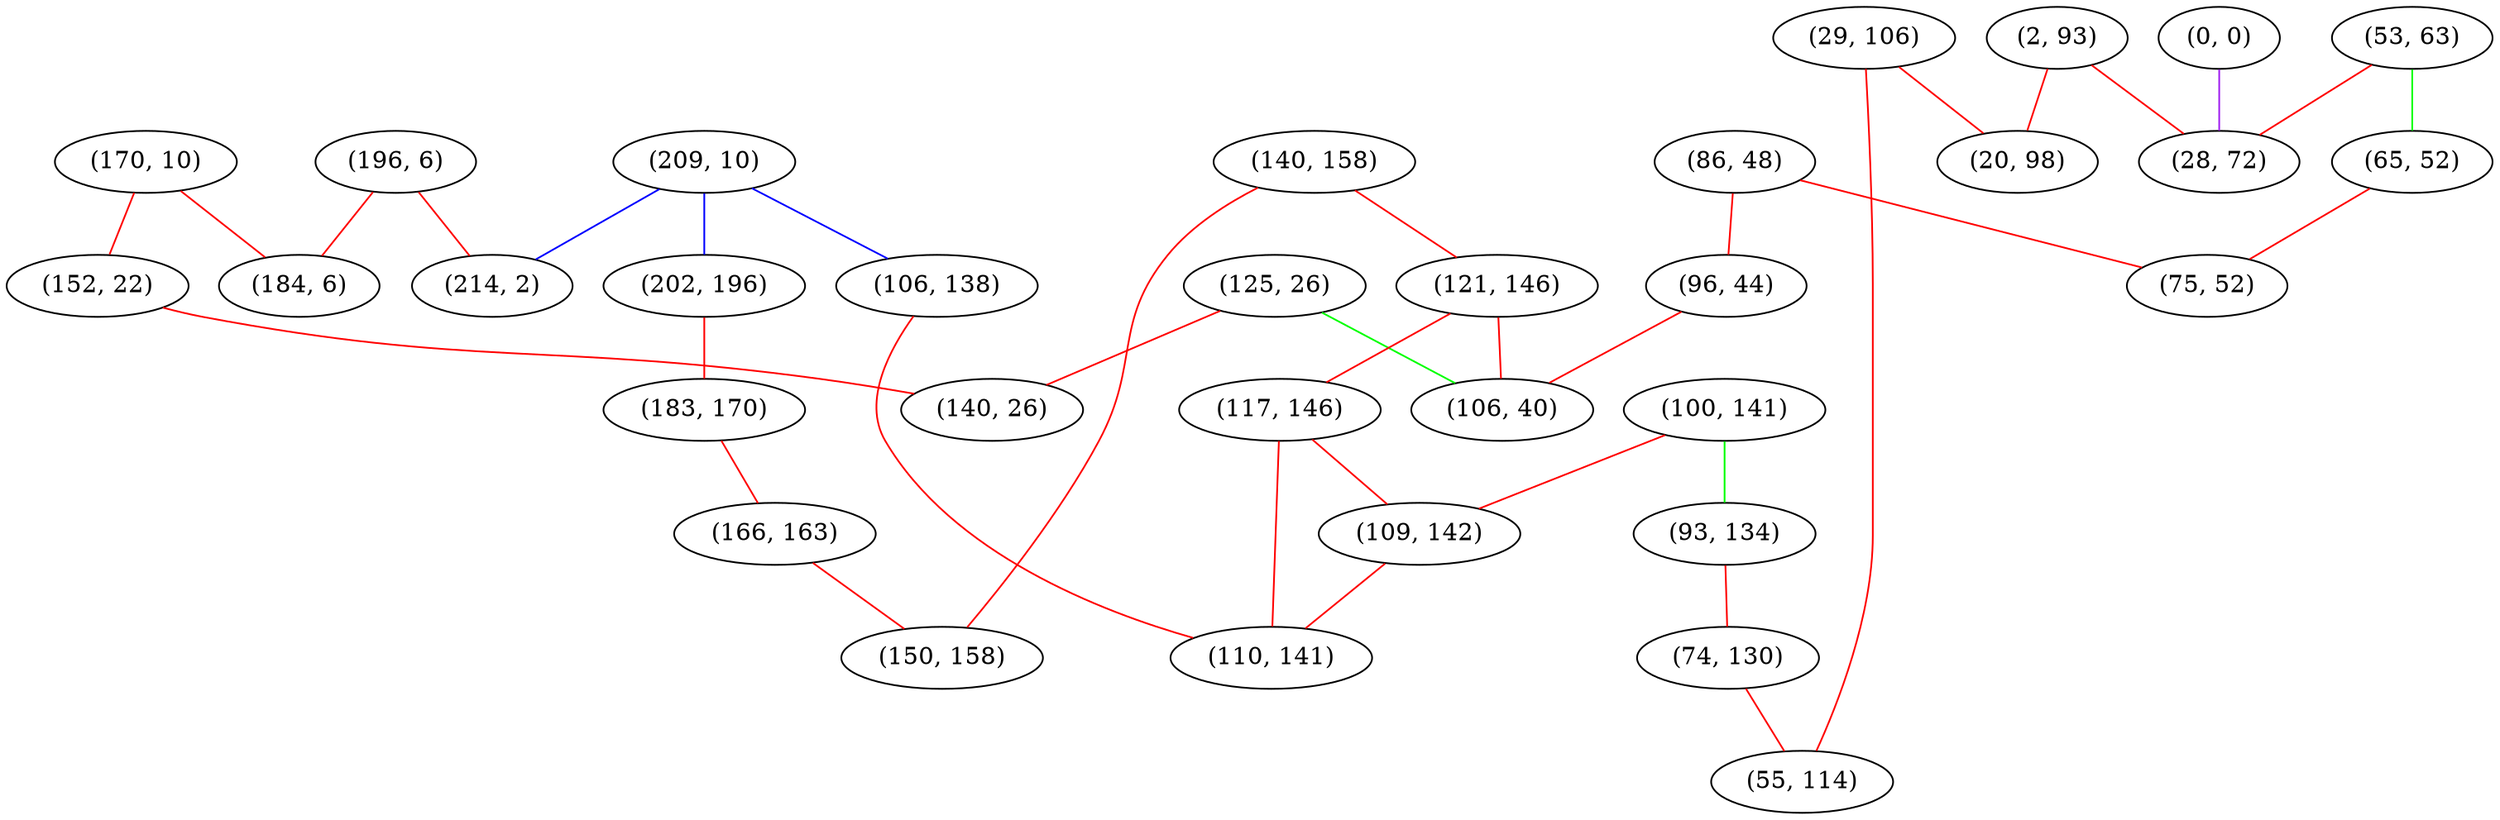 graph "" {
"(170, 10)";
"(209, 10)";
"(140, 158)";
"(29, 106)";
"(86, 48)";
"(100, 141)";
"(152, 22)";
"(125, 26)";
"(93, 134)";
"(196, 6)";
"(121, 146)";
"(53, 63)";
"(117, 146)";
"(65, 52)";
"(74, 130)";
"(2, 93)";
"(0, 0)";
"(202, 196)";
"(183, 170)";
"(106, 138)";
"(109, 142)";
"(20, 98)";
"(28, 72)";
"(75, 52)";
"(96, 44)";
"(106, 40)";
"(214, 2)";
"(140, 26)";
"(110, 141)";
"(166, 163)";
"(55, 114)";
"(184, 6)";
"(150, 158)";
"(170, 10)" -- "(152, 22)"  [color=red, key=0, weight=1];
"(170, 10)" -- "(184, 6)"  [color=red, key=0, weight=1];
"(209, 10)" -- "(214, 2)"  [color=blue, key=0, weight=3];
"(209, 10)" -- "(202, 196)"  [color=blue, key=0, weight=3];
"(209, 10)" -- "(106, 138)"  [color=blue, key=0, weight=3];
"(140, 158)" -- "(121, 146)"  [color=red, key=0, weight=1];
"(140, 158)" -- "(150, 158)"  [color=red, key=0, weight=1];
"(29, 106)" -- "(20, 98)"  [color=red, key=0, weight=1];
"(29, 106)" -- "(55, 114)"  [color=red, key=0, weight=1];
"(86, 48)" -- "(75, 52)"  [color=red, key=0, weight=1];
"(86, 48)" -- "(96, 44)"  [color=red, key=0, weight=1];
"(100, 141)" -- "(109, 142)"  [color=red, key=0, weight=1];
"(100, 141)" -- "(93, 134)"  [color=green, key=0, weight=2];
"(152, 22)" -- "(140, 26)"  [color=red, key=0, weight=1];
"(125, 26)" -- "(106, 40)"  [color=green, key=0, weight=2];
"(125, 26)" -- "(140, 26)"  [color=red, key=0, weight=1];
"(93, 134)" -- "(74, 130)"  [color=red, key=0, weight=1];
"(196, 6)" -- "(184, 6)"  [color=red, key=0, weight=1];
"(196, 6)" -- "(214, 2)"  [color=red, key=0, weight=1];
"(121, 146)" -- "(106, 40)"  [color=red, key=0, weight=1];
"(121, 146)" -- "(117, 146)"  [color=red, key=0, weight=1];
"(53, 63)" -- "(65, 52)"  [color=green, key=0, weight=2];
"(53, 63)" -- "(28, 72)"  [color=red, key=0, weight=1];
"(117, 146)" -- "(109, 142)"  [color=red, key=0, weight=1];
"(117, 146)" -- "(110, 141)"  [color=red, key=0, weight=1];
"(65, 52)" -- "(75, 52)"  [color=red, key=0, weight=1];
"(74, 130)" -- "(55, 114)"  [color=red, key=0, weight=1];
"(2, 93)" -- "(20, 98)"  [color=red, key=0, weight=1];
"(2, 93)" -- "(28, 72)"  [color=red, key=0, weight=1];
"(0, 0)" -- "(28, 72)"  [color=purple, key=0, weight=4];
"(202, 196)" -- "(183, 170)"  [color=red, key=0, weight=1];
"(183, 170)" -- "(166, 163)"  [color=red, key=0, weight=1];
"(106, 138)" -- "(110, 141)"  [color=red, key=0, weight=1];
"(109, 142)" -- "(110, 141)"  [color=red, key=0, weight=1];
"(96, 44)" -- "(106, 40)"  [color=red, key=0, weight=1];
"(166, 163)" -- "(150, 158)"  [color=red, key=0, weight=1];
}
